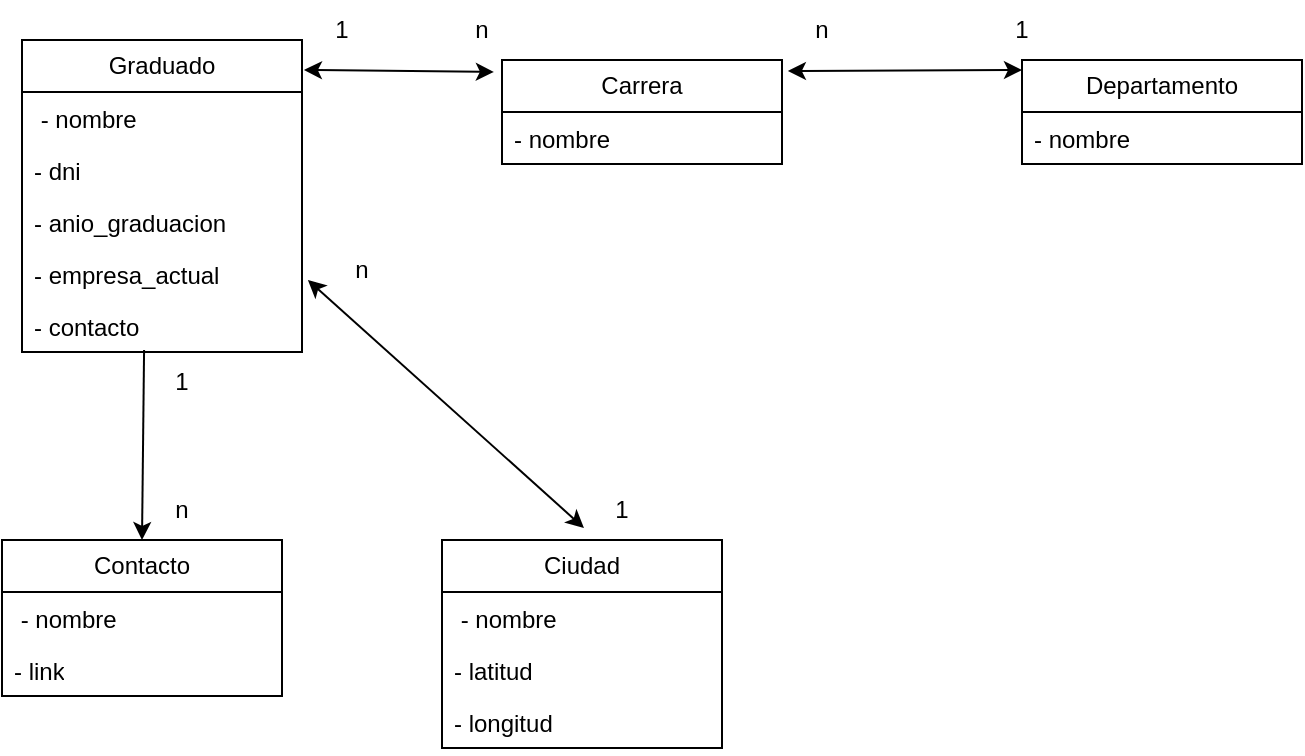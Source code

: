<mxfile version="24.3.1" type="github">
  <diagram name="Page-1" id="SnCdEPrvzqq0bGavo7sp">
    <mxGraphModel dx="744" dy="741" grid="1" gridSize="10" guides="1" tooltips="1" connect="1" arrows="1" fold="1" page="1" pageScale="1" pageWidth="850" pageHeight="1100" math="0" shadow="0">
      <root>
        <mxCell id="0" />
        <mxCell id="1" parent="0" />
        <mxCell id="lBmQqbGaDzEMaBsx2qpf-5" value="Graduado" style="swimlane;fontStyle=0;childLayout=stackLayout;horizontal=1;startSize=26;fillColor=none;horizontalStack=0;resizeParent=1;resizeParentMax=0;resizeLast=0;collapsible=1;marginBottom=0;whiteSpace=wrap;html=1;" vertex="1" parent="1">
          <mxGeometry x="80" y="70" width="140" height="156" as="geometry" />
        </mxCell>
        <mxCell id="lBmQqbGaDzEMaBsx2qpf-6" value="&amp;nbsp;- nombre" style="text;strokeColor=none;fillColor=none;align=left;verticalAlign=top;spacingLeft=4;spacingRight=4;overflow=hidden;rotatable=0;points=[[0,0.5],[1,0.5]];portConstraint=eastwest;whiteSpace=wrap;html=1;" vertex="1" parent="lBmQqbGaDzEMaBsx2qpf-5">
          <mxGeometry y="26" width="140" height="26" as="geometry" />
        </mxCell>
        <mxCell id="lBmQqbGaDzEMaBsx2qpf-7" value="- dni" style="text;strokeColor=none;fillColor=none;align=left;verticalAlign=top;spacingLeft=4;spacingRight=4;overflow=hidden;rotatable=0;points=[[0,0.5],[1,0.5]];portConstraint=eastwest;whiteSpace=wrap;html=1;" vertex="1" parent="lBmQqbGaDzEMaBsx2qpf-5">
          <mxGeometry y="52" width="140" height="26" as="geometry" />
        </mxCell>
        <mxCell id="lBmQqbGaDzEMaBsx2qpf-18" value="- anio_graduacion" style="text;strokeColor=none;fillColor=none;align=left;verticalAlign=top;spacingLeft=4;spacingRight=4;overflow=hidden;rotatable=0;points=[[0,0.5],[1,0.5]];portConstraint=eastwest;whiteSpace=wrap;html=1;" vertex="1" parent="lBmQqbGaDzEMaBsx2qpf-5">
          <mxGeometry y="78" width="140" height="26" as="geometry" />
        </mxCell>
        <mxCell id="lBmQqbGaDzEMaBsx2qpf-8" value="- empresa_actual" style="text;strokeColor=none;fillColor=none;align=left;verticalAlign=top;spacingLeft=4;spacingRight=4;overflow=hidden;rotatable=0;points=[[0,0.5],[1,0.5]];portConstraint=eastwest;whiteSpace=wrap;html=1;" vertex="1" parent="lBmQqbGaDzEMaBsx2qpf-5">
          <mxGeometry y="104" width="140" height="26" as="geometry" />
        </mxCell>
        <mxCell id="lBmQqbGaDzEMaBsx2qpf-19" value="- contacto" style="text;strokeColor=none;fillColor=none;align=left;verticalAlign=top;spacingLeft=4;spacingRight=4;overflow=hidden;rotatable=0;points=[[0,0.5],[1,0.5]];portConstraint=eastwest;whiteSpace=wrap;html=1;" vertex="1" parent="lBmQqbGaDzEMaBsx2qpf-5">
          <mxGeometry y="130" width="140" height="26" as="geometry" />
        </mxCell>
        <mxCell id="lBmQqbGaDzEMaBsx2qpf-10" value="Carrera" style="swimlane;fontStyle=0;childLayout=stackLayout;horizontal=1;startSize=26;fillColor=none;horizontalStack=0;resizeParent=1;resizeParentMax=0;resizeLast=0;collapsible=1;marginBottom=0;whiteSpace=wrap;html=1;" vertex="1" parent="1">
          <mxGeometry x="320" y="80" width="140" height="52" as="geometry" />
        </mxCell>
        <mxCell id="lBmQqbGaDzEMaBsx2qpf-11" value="- nombre" style="text;strokeColor=none;fillColor=none;align=left;verticalAlign=top;spacingLeft=4;spacingRight=4;overflow=hidden;rotatable=0;points=[[0,0.5],[1,0.5]];portConstraint=eastwest;whiteSpace=wrap;html=1;" vertex="1" parent="lBmQqbGaDzEMaBsx2qpf-10">
          <mxGeometry y="26" width="140" height="26" as="geometry" />
        </mxCell>
        <mxCell id="lBmQqbGaDzEMaBsx2qpf-14" value="Departamento" style="swimlane;fontStyle=0;childLayout=stackLayout;horizontal=1;startSize=26;fillColor=none;horizontalStack=0;resizeParent=1;resizeParentMax=0;resizeLast=0;collapsible=1;marginBottom=0;whiteSpace=wrap;html=1;" vertex="1" parent="1">
          <mxGeometry x="580" y="80" width="140" height="52" as="geometry" />
        </mxCell>
        <mxCell id="lBmQqbGaDzEMaBsx2qpf-15" value="- nombre" style="text;strokeColor=none;fillColor=none;align=left;verticalAlign=top;spacingLeft=4;spacingRight=4;overflow=hidden;rotatable=0;points=[[0,0.5],[1,0.5]];portConstraint=eastwest;whiteSpace=wrap;html=1;" vertex="1" parent="lBmQqbGaDzEMaBsx2qpf-14">
          <mxGeometry y="26" width="140" height="26" as="geometry" />
        </mxCell>
        <mxCell id="lBmQqbGaDzEMaBsx2qpf-20" value="Contacto" style="swimlane;fontStyle=0;childLayout=stackLayout;horizontal=1;startSize=26;fillColor=none;horizontalStack=0;resizeParent=1;resizeParentMax=0;resizeLast=0;collapsible=1;marginBottom=0;whiteSpace=wrap;html=1;" vertex="1" parent="1">
          <mxGeometry x="70" y="320" width="140" height="78" as="geometry" />
        </mxCell>
        <mxCell id="lBmQqbGaDzEMaBsx2qpf-21" value="&amp;nbsp;- nombre" style="text;strokeColor=none;fillColor=none;align=left;verticalAlign=top;spacingLeft=4;spacingRight=4;overflow=hidden;rotatable=0;points=[[0,0.5],[1,0.5]];portConstraint=eastwest;whiteSpace=wrap;html=1;" vertex="1" parent="lBmQqbGaDzEMaBsx2qpf-20">
          <mxGeometry y="26" width="140" height="26" as="geometry" />
        </mxCell>
        <mxCell id="lBmQqbGaDzEMaBsx2qpf-22" value="- link" style="text;strokeColor=none;fillColor=none;align=left;verticalAlign=top;spacingLeft=4;spacingRight=4;overflow=hidden;rotatable=0;points=[[0,0.5],[1,0.5]];portConstraint=eastwest;whiteSpace=wrap;html=1;" vertex="1" parent="lBmQqbGaDzEMaBsx2qpf-20">
          <mxGeometry y="52" width="140" height="26" as="geometry" />
        </mxCell>
        <mxCell id="lBmQqbGaDzEMaBsx2qpf-26" value="" style="endArrow=classic;html=1;rounded=0;exitX=0.436;exitY=0.962;exitDx=0;exitDy=0;exitPerimeter=0;entryX=0.5;entryY=0;entryDx=0;entryDy=0;" edge="1" parent="1" source="lBmQqbGaDzEMaBsx2qpf-19" target="lBmQqbGaDzEMaBsx2qpf-20">
          <mxGeometry width="50" height="50" relative="1" as="geometry">
            <mxPoint x="330" y="490" as="sourcePoint" />
            <mxPoint x="380" y="440" as="targetPoint" />
          </mxGeometry>
        </mxCell>
        <mxCell id="lBmQqbGaDzEMaBsx2qpf-27" value="n" style="text;html=1;align=center;verticalAlign=middle;whiteSpace=wrap;rounded=0;" vertex="1" parent="1">
          <mxGeometry x="220" y="170" width="60" height="30" as="geometry" />
        </mxCell>
        <mxCell id="lBmQqbGaDzEMaBsx2qpf-28" value="1" style="text;html=1;align=center;verticalAlign=middle;whiteSpace=wrap;rounded=0;" vertex="1" parent="1">
          <mxGeometry x="130" y="226" width="60" height="30" as="geometry" />
        </mxCell>
        <mxCell id="lBmQqbGaDzEMaBsx2qpf-30" value="n" style="text;html=1;align=center;verticalAlign=middle;whiteSpace=wrap;rounded=0;" vertex="1" parent="1">
          <mxGeometry x="450" y="50" width="60" height="30" as="geometry" />
        </mxCell>
        <mxCell id="lBmQqbGaDzEMaBsx2qpf-31" value="n" style="text;html=1;align=center;verticalAlign=middle;whiteSpace=wrap;rounded=0;" vertex="1" parent="1">
          <mxGeometry x="280" y="50" width="60" height="30" as="geometry" />
        </mxCell>
        <mxCell id="lBmQqbGaDzEMaBsx2qpf-33" value="" style="endArrow=classic;startArrow=classic;html=1;rounded=0;exitX=1.007;exitY=0.096;exitDx=0;exitDy=0;exitPerimeter=0;entryX=-0.029;entryY=0.115;entryDx=0;entryDy=0;entryPerimeter=0;" edge="1" parent="1" source="lBmQqbGaDzEMaBsx2qpf-5" target="lBmQqbGaDzEMaBsx2qpf-10">
          <mxGeometry width="50" height="50" relative="1" as="geometry">
            <mxPoint x="270" y="280" as="sourcePoint" />
            <mxPoint x="320" y="230" as="targetPoint" />
          </mxGeometry>
        </mxCell>
        <mxCell id="lBmQqbGaDzEMaBsx2qpf-34" value="" style="endArrow=classic;startArrow=classic;html=1;rounded=0;entryX=0;entryY=0.096;entryDx=0;entryDy=0;entryPerimeter=0;exitX=1.021;exitY=0.106;exitDx=0;exitDy=0;exitPerimeter=0;" edge="1" parent="1" source="lBmQqbGaDzEMaBsx2qpf-10" target="lBmQqbGaDzEMaBsx2qpf-14">
          <mxGeometry width="50" height="50" relative="1" as="geometry">
            <mxPoint x="380" y="290" as="sourcePoint" />
            <mxPoint x="430" y="240" as="targetPoint" />
          </mxGeometry>
        </mxCell>
        <mxCell id="lBmQqbGaDzEMaBsx2qpf-35" value="1" style="text;html=1;align=center;verticalAlign=middle;whiteSpace=wrap;rounded=0;" vertex="1" parent="1">
          <mxGeometry x="210" y="50" width="60" height="30" as="geometry" />
        </mxCell>
        <mxCell id="lBmQqbGaDzEMaBsx2qpf-36" value="1" style="text;html=1;align=center;verticalAlign=middle;whiteSpace=wrap;rounded=0;" vertex="1" parent="1">
          <mxGeometry x="550" y="50" width="60" height="30" as="geometry" />
        </mxCell>
        <mxCell id="lBmQqbGaDzEMaBsx2qpf-39" value="Ciudad" style="swimlane;fontStyle=0;childLayout=stackLayout;horizontal=1;startSize=26;fillColor=none;horizontalStack=0;resizeParent=1;resizeParentMax=0;resizeLast=0;collapsible=1;marginBottom=0;whiteSpace=wrap;html=1;" vertex="1" parent="1">
          <mxGeometry x="290" y="320" width="140" height="104" as="geometry" />
        </mxCell>
        <mxCell id="lBmQqbGaDzEMaBsx2qpf-40" value="&amp;nbsp;- nombre" style="text;strokeColor=none;fillColor=none;align=left;verticalAlign=top;spacingLeft=4;spacingRight=4;overflow=hidden;rotatable=0;points=[[0,0.5],[1,0.5]];portConstraint=eastwest;whiteSpace=wrap;html=1;" vertex="1" parent="lBmQqbGaDzEMaBsx2qpf-39">
          <mxGeometry y="26" width="140" height="26" as="geometry" />
        </mxCell>
        <mxCell id="lBmQqbGaDzEMaBsx2qpf-41" value="- latitud" style="text;strokeColor=none;fillColor=none;align=left;verticalAlign=top;spacingLeft=4;spacingRight=4;overflow=hidden;rotatable=0;points=[[0,0.5],[1,0.5]];portConstraint=eastwest;whiteSpace=wrap;html=1;" vertex="1" parent="lBmQqbGaDzEMaBsx2qpf-39">
          <mxGeometry y="52" width="140" height="26" as="geometry" />
        </mxCell>
        <mxCell id="lBmQqbGaDzEMaBsx2qpf-42" value="- longitud" style="text;strokeColor=none;fillColor=none;align=left;verticalAlign=top;spacingLeft=4;spacingRight=4;overflow=hidden;rotatable=0;points=[[0,0.5],[1,0.5]];portConstraint=eastwest;whiteSpace=wrap;html=1;" vertex="1" parent="lBmQqbGaDzEMaBsx2qpf-39">
          <mxGeometry y="78" width="140" height="26" as="geometry" />
        </mxCell>
        <mxCell id="lBmQqbGaDzEMaBsx2qpf-43" value="" style="endArrow=classic;startArrow=classic;html=1;rounded=0;exitX=1.021;exitY=-0.385;exitDx=0;exitDy=0;exitPerimeter=0;entryX=0.507;entryY=-0.058;entryDx=0;entryDy=0;entryPerimeter=0;" edge="1" parent="1" source="lBmQqbGaDzEMaBsx2qpf-19" target="lBmQqbGaDzEMaBsx2qpf-39">
          <mxGeometry width="50" height="50" relative="1" as="geometry">
            <mxPoint x="310" y="290" as="sourcePoint" />
            <mxPoint x="360" y="240" as="targetPoint" />
          </mxGeometry>
        </mxCell>
        <mxCell id="lBmQqbGaDzEMaBsx2qpf-44" value="n" style="text;html=1;align=center;verticalAlign=middle;whiteSpace=wrap;rounded=0;" vertex="1" parent="1">
          <mxGeometry x="130" y="290" width="60" height="30" as="geometry" />
        </mxCell>
        <mxCell id="lBmQqbGaDzEMaBsx2qpf-45" value="1" style="text;html=1;align=center;verticalAlign=middle;whiteSpace=wrap;rounded=0;" vertex="1" parent="1">
          <mxGeometry x="350" y="290" width="60" height="30" as="geometry" />
        </mxCell>
      </root>
    </mxGraphModel>
  </diagram>
</mxfile>
